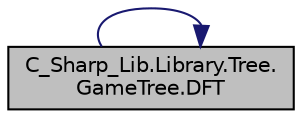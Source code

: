 digraph "C_Sharp_Lib.Library.Tree.GameTree.DFT"
{
 // LATEX_PDF_SIZE
  edge [fontname="Helvetica",fontsize="10",labelfontname="Helvetica",labelfontsize="10"];
  node [fontname="Helvetica",fontsize="10",shape=record];
  rankdir="LR";
  Node1 [label="C_Sharp_Lib.Library.Tree.\lGameTree.DFT",height=0.2,width=0.4,color="black", fillcolor="grey75", style="filled", fontcolor="black",tooltip="Depth first traversal. Dependant on DFT(Node, List<ITreeNode<Move>>)"];
  Node1 -> Node1 [color="midnightblue",fontsize="10",style="solid",fontname="Helvetica"];
}
